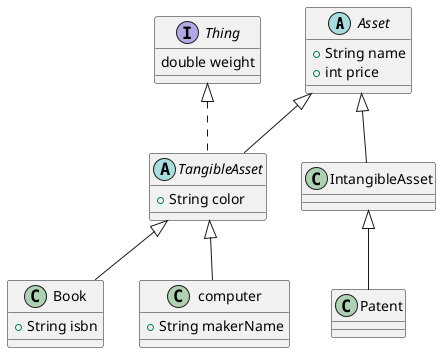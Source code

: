 @startuml Asset



abstract class Asset{
    +String name
    +int price
}

interface Thing{

double weight

}


abstract class TangibleAsset extends Asset implements Thing{
    +String color

}
class Book extends TangibleAsset{

    +String isbn
}

class computer extends TangibleAsset{

    +String makerName
}

class IntangibleAsset extends Asset{
}

class Patent extends IntangibleAsset{
}




@enduml